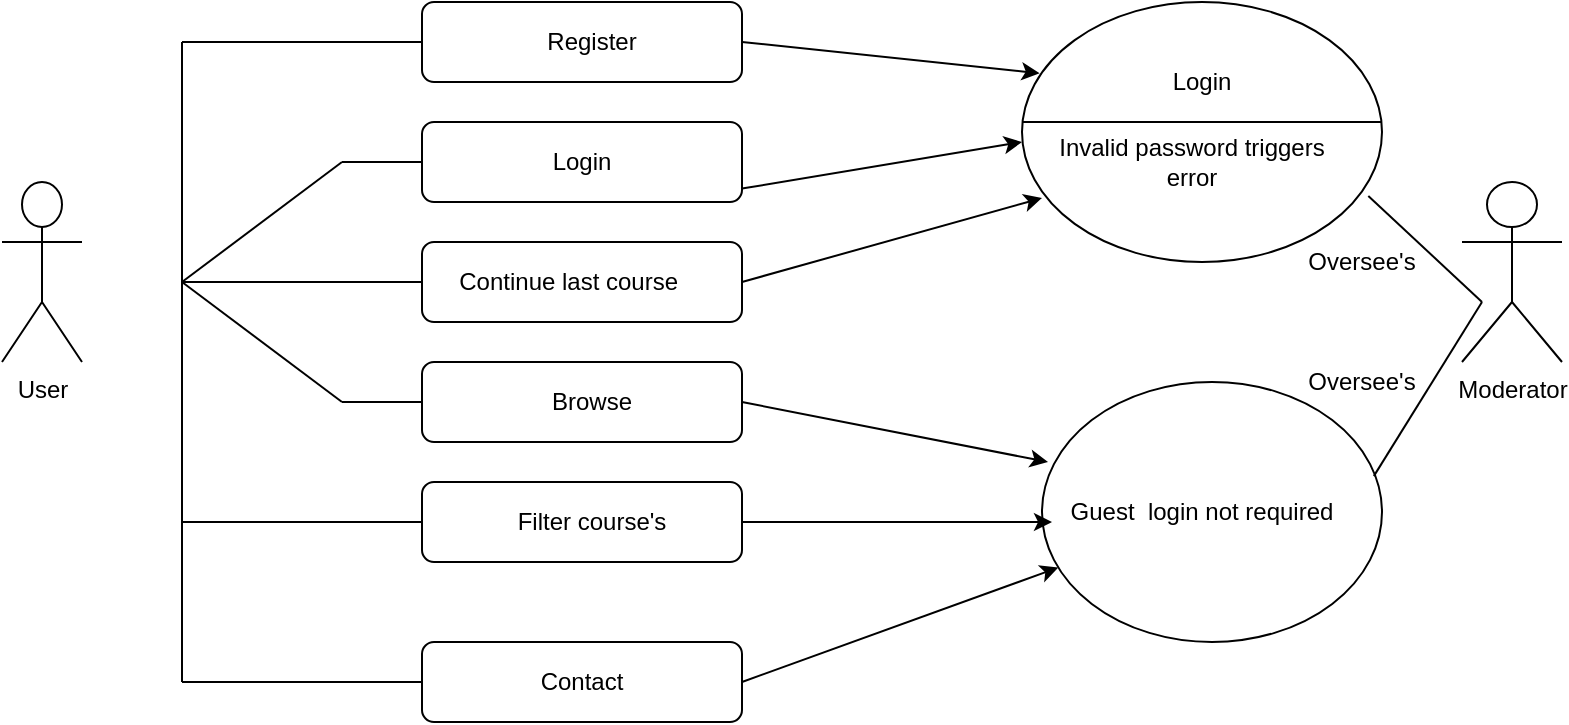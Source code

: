 <mxfile version="13.7.1" type="device"><diagram id="Vv3oRqgt01QbrIT9OaFq" name="Page-1"><mxGraphModel dx="689" dy="502" grid="1" gridSize="10" guides="1" tooltips="1" connect="1" arrows="1" fold="1" page="1" pageScale="1" pageWidth="827" pageHeight="1169" math="0" shadow="0"><root><mxCell id="0"/><mxCell id="1" parent="0"/><mxCell id="_ufzb7sWPmOp1httdUUY-1" value="User&lt;br&gt;" style="shape=umlActor;verticalLabelPosition=bottom;verticalAlign=top;html=1;outlineConnect=0;" parent="1" vertex="1"><mxGeometry x="30" y="230" width="40" height="90" as="geometry"/></mxCell><mxCell id="_ufzb7sWPmOp1httdUUY-2" value="" style="endArrow=none;html=1;" parent="1" edge="1"><mxGeometry width="50" height="50" relative="1" as="geometry"><mxPoint x="120" y="280" as="sourcePoint"/><mxPoint x="240" y="280" as="targetPoint"/></mxGeometry></mxCell><mxCell id="_ufzb7sWPmOp1httdUUY-6" value="" style="endArrow=none;html=1;" parent="1" edge="1"><mxGeometry width="50" height="50" relative="1" as="geometry"><mxPoint x="120" y="280" as="sourcePoint"/><mxPoint x="200" y="220" as="targetPoint"/></mxGeometry></mxCell><mxCell id="_ufzb7sWPmOp1httdUUY-7" value="" style="endArrow=none;html=1;" parent="1" edge="1"><mxGeometry width="50" height="50" relative="1" as="geometry"><mxPoint x="200" y="220" as="sourcePoint"/><mxPoint x="240" y="220" as="targetPoint"/></mxGeometry></mxCell><mxCell id="_ufzb7sWPmOp1httdUUY-8" value="" style="endArrow=none;html=1;" parent="1" edge="1"><mxGeometry width="50" height="50" relative="1" as="geometry"><mxPoint x="200" y="340" as="sourcePoint"/><mxPoint x="120" y="280" as="targetPoint"/></mxGeometry></mxCell><mxCell id="_ufzb7sWPmOp1httdUUY-9" value="" style="endArrow=none;html=1;" parent="1" edge="1"><mxGeometry width="50" height="50" relative="1" as="geometry"><mxPoint x="200" y="340" as="sourcePoint"/><mxPoint x="240" y="340" as="targetPoint"/></mxGeometry></mxCell><mxCell id="_ufzb7sWPmOp1httdUUY-10" value="" style="endArrow=none;html=1;" parent="1" edge="1"><mxGeometry width="50" height="50" relative="1" as="geometry"><mxPoint x="120" y="280" as="sourcePoint"/><mxPoint x="120" y="160" as="targetPoint"/></mxGeometry></mxCell><mxCell id="_ufzb7sWPmOp1httdUUY-11" value="" style="endArrow=none;html=1;" parent="1" edge="1"><mxGeometry width="50" height="50" relative="1" as="geometry"><mxPoint x="120" y="400" as="sourcePoint"/><mxPoint x="120" y="280" as="targetPoint"/></mxGeometry></mxCell><mxCell id="_ufzb7sWPmOp1httdUUY-14" value="" style="endArrow=none;html=1;" parent="1" edge="1"><mxGeometry width="50" height="50" relative="1" as="geometry"><mxPoint x="120" y="160" as="sourcePoint"/><mxPoint x="240" y="160" as="targetPoint"/></mxGeometry></mxCell><mxCell id="_ufzb7sWPmOp1httdUUY-15" value="" style="endArrow=none;html=1;" parent="1" edge="1"><mxGeometry width="50" height="50" relative="1" as="geometry"><mxPoint x="120" y="400" as="sourcePoint"/><mxPoint x="240" y="400" as="targetPoint"/></mxGeometry></mxCell><mxCell id="_ufzb7sWPmOp1httdUUY-16" value="" style="rounded=1;whiteSpace=wrap;html=1;" parent="1" vertex="1"><mxGeometry x="240" y="380" width="160" height="40" as="geometry"/></mxCell><mxCell id="_ufzb7sWPmOp1httdUUY-17" value="" style="rounded=1;whiteSpace=wrap;html=1;" parent="1" vertex="1"><mxGeometry x="240" y="140" width="160" height="40" as="geometry"/></mxCell><mxCell id="_ufzb7sWPmOp1httdUUY-18" value="" style="rounded=1;whiteSpace=wrap;html=1;" parent="1" vertex="1"><mxGeometry x="240" y="260" width="160" height="40" as="geometry"/></mxCell><mxCell id="_ufzb7sWPmOp1httdUUY-19" value="" style="rounded=1;whiteSpace=wrap;html=1;" parent="1" vertex="1"><mxGeometry x="240" y="200" width="160" height="40" as="geometry"/></mxCell><mxCell id="_ufzb7sWPmOp1httdUUY-20" value="" style="rounded=1;whiteSpace=wrap;html=1;" parent="1" vertex="1"><mxGeometry x="240" y="320" width="160" height="40" as="geometry"/></mxCell><mxCell id="_ufzb7sWPmOp1httdUUY-21" value="Register" style="text;html=1;strokeColor=none;fillColor=none;align=center;verticalAlign=middle;whiteSpace=wrap;rounded=0;" parent="1" vertex="1"><mxGeometry x="290" y="150" width="70" height="20" as="geometry"/></mxCell><mxCell id="_ufzb7sWPmOp1httdUUY-22" value="Login" style="text;html=1;strokeColor=none;fillColor=none;align=center;verticalAlign=middle;whiteSpace=wrap;rounded=0;" parent="1" vertex="1"><mxGeometry x="300" y="210" width="40" height="20" as="geometry"/></mxCell><mxCell id="_ufzb7sWPmOp1httdUUY-23" value="Continue last course&amp;nbsp;" style="text;html=1;strokeColor=none;fillColor=none;align=center;verticalAlign=middle;whiteSpace=wrap;rounded=0;" parent="1" vertex="1"><mxGeometry x="250" y="270" width="130" height="20" as="geometry"/></mxCell><mxCell id="_ufzb7sWPmOp1httdUUY-25" value="Browse" style="text;html=1;strokeColor=none;fillColor=none;align=center;verticalAlign=middle;whiteSpace=wrap;rounded=0;" parent="1" vertex="1"><mxGeometry x="260" y="330" width="130" height="20" as="geometry"/></mxCell><mxCell id="_ufzb7sWPmOp1httdUUY-26" value="Filter course's" style="text;html=1;strokeColor=none;fillColor=none;align=center;verticalAlign=middle;whiteSpace=wrap;rounded=0;" parent="1" vertex="1"><mxGeometry x="260" y="390" width="130" height="20" as="geometry"/></mxCell><mxCell id="_ufzb7sWPmOp1httdUUY-27" value="" style="ellipse;whiteSpace=wrap;html=1;gradientColor=#ffffff;" parent="1" vertex="1"><mxGeometry x="540" y="140" width="180" height="130" as="geometry"/></mxCell><mxCell id="_ufzb7sWPmOp1httdUUY-28" value="Login" style="text;html=1;strokeColor=none;fillColor=none;align=center;verticalAlign=middle;whiteSpace=wrap;rounded=0;" parent="1" vertex="1"><mxGeometry x="610" y="170" width="40" height="20" as="geometry"/></mxCell><mxCell id="_ufzb7sWPmOp1httdUUY-30" value="" style="endArrow=none;html=1;" parent="1" edge="1"><mxGeometry width="50" height="50" relative="1" as="geometry"><mxPoint x="540" y="200" as="sourcePoint"/><mxPoint x="720" y="200" as="targetPoint"/></mxGeometry></mxCell><mxCell id="_ufzb7sWPmOp1httdUUY-31" value="Invalid password triggers error" style="text;html=1;strokeColor=none;fillColor=none;align=center;verticalAlign=middle;whiteSpace=wrap;rounded=0;" parent="1" vertex="1"><mxGeometry x="550" y="200" width="150" height="40" as="geometry"/></mxCell><mxCell id="_ufzb7sWPmOp1httdUUY-32" value="" style="endArrow=classic;html=1;entryX=0.049;entryY=0.274;entryDx=0;entryDy=0;entryPerimeter=0;exitX=1;exitY=0.5;exitDx=0;exitDy=0;" parent="1" source="_ufzb7sWPmOp1httdUUY-17" target="_ufzb7sWPmOp1httdUUY-27" edge="1"><mxGeometry width="50" height="50" relative="1" as="geometry"><mxPoint x="400" y="140" as="sourcePoint"/><mxPoint x="580" y="170" as="targetPoint"/></mxGeometry></mxCell><mxCell id="_ufzb7sWPmOp1httdUUY-33" value="" style="endArrow=classic;html=1;" parent="1" edge="1"><mxGeometry width="50" height="50" relative="1" as="geometry"><mxPoint x="400" y="233.29" as="sourcePoint"/><mxPoint x="540" y="210" as="targetPoint"/></mxGeometry></mxCell><mxCell id="_ufzb7sWPmOp1httdUUY-34" value="" style="endArrow=classic;html=1;exitX=1;exitY=0.5;exitDx=0;exitDy=0;" parent="1" source="_ufzb7sWPmOp1httdUUY-18" edge="1"><mxGeometry width="50" height="50" relative="1" as="geometry"><mxPoint x="500" y="440" as="sourcePoint"/><mxPoint x="550" y="238" as="targetPoint"/></mxGeometry></mxCell><mxCell id="_ufzb7sWPmOp1httdUUY-36" value="" style="ellipse;whiteSpace=wrap;html=1;gradientColor=#ffffff;" parent="1" vertex="1"><mxGeometry x="550" y="330" width="170" height="130" as="geometry"/></mxCell><mxCell id="_ufzb7sWPmOp1httdUUY-37" value="" style="endArrow=classic;html=1;exitX=1;exitY=0.5;exitDx=0;exitDy=0;" parent="1" source="_ufzb7sWPmOp1httdUUY-20" edge="1"><mxGeometry width="50" height="50" relative="1" as="geometry"><mxPoint x="360" y="430" as="sourcePoint"/><mxPoint x="553" y="370" as="targetPoint"/></mxGeometry></mxCell><mxCell id="_ufzb7sWPmOp1httdUUY-38" value="" style="endArrow=classic;html=1;exitX=1;exitY=0.5;exitDx=0;exitDy=0;entryX=0;entryY=0.75;entryDx=0;entryDy=0;" parent="1" source="_ufzb7sWPmOp1httdUUY-16" target="_ufzb7sWPmOp1httdUUY-39" edge="1"><mxGeometry width="50" height="50" relative="1" as="geometry"><mxPoint x="360" y="430" as="sourcePoint"/><mxPoint x="540" y="400" as="targetPoint"/></mxGeometry></mxCell><mxCell id="_ufzb7sWPmOp1httdUUY-39" value="Guest &amp;nbsp;login not required" style="text;html=1;strokeColor=none;fillColor=none;align=center;verticalAlign=middle;whiteSpace=wrap;rounded=0;" parent="1" vertex="1"><mxGeometry x="555" y="385" width="150" height="20" as="geometry"/></mxCell><mxCell id="_ufzb7sWPmOp1httdUUY-40" value="Moderator" style="shape=umlActor;verticalLabelPosition=bottom;verticalAlign=top;html=1;outlineConnect=0;gradientColor=#ffffff;" parent="1" vertex="1"><mxGeometry x="760" y="230" width="50" height="90" as="geometry"/></mxCell><mxCell id="_ufzb7sWPmOp1httdUUY-43" value="" style="endArrow=none;html=1;entryX=0.976;entryY=0.362;entryDx=0;entryDy=0;entryPerimeter=0;" parent="1" target="_ufzb7sWPmOp1httdUUY-36" edge="1"><mxGeometry width="50" height="50" relative="1" as="geometry"><mxPoint x="770" y="290" as="sourcePoint"/><mxPoint x="650" y="470" as="targetPoint"/></mxGeometry></mxCell><mxCell id="_ufzb7sWPmOp1httdUUY-44" value="" style="endArrow=none;html=1;entryX=0.962;entryY=0.746;entryDx=0;entryDy=0;entryPerimeter=0;" parent="1" target="_ufzb7sWPmOp1httdUUY-27" edge="1"><mxGeometry width="50" height="50" relative="1" as="geometry"><mxPoint x="770" y="290" as="sourcePoint"/><mxPoint x="410" y="380" as="targetPoint"/></mxGeometry></mxCell><mxCell id="_ufzb7sWPmOp1httdUUY-45" value="Oversee's" style="text;html=1;strokeColor=none;fillColor=none;align=center;verticalAlign=middle;whiteSpace=wrap;rounded=0;" parent="1" vertex="1"><mxGeometry x="680" y="260" width="60" height="20" as="geometry"/></mxCell><mxCell id="_ufzb7sWPmOp1httdUUY-46" value="Oversee's" style="text;html=1;strokeColor=none;fillColor=none;align=center;verticalAlign=middle;whiteSpace=wrap;rounded=0;" parent="1" vertex="1"><mxGeometry x="690" y="320" width="40" height="20" as="geometry"/></mxCell><mxCell id="_ufzb7sWPmOp1httdUUY-55" value="" style="endArrow=none;html=1;" parent="1" edge="1"><mxGeometry width="50" height="50" relative="1" as="geometry"><mxPoint x="120" y="400" as="sourcePoint"/><mxPoint x="120" y="480" as="targetPoint"/></mxGeometry></mxCell><mxCell id="_ufzb7sWPmOp1httdUUY-56" value="" style="endArrow=none;html=1;" parent="1" edge="1"><mxGeometry width="50" height="50" relative="1" as="geometry"><mxPoint x="120" y="480" as="sourcePoint"/><mxPoint x="240" y="480" as="targetPoint"/></mxGeometry></mxCell><mxCell id="_ufzb7sWPmOp1httdUUY-57" value="" style="rounded=1;whiteSpace=wrap;html=1;gradientColor=#ffffff;" parent="1" vertex="1"><mxGeometry x="240" y="460" width="160" height="40" as="geometry"/></mxCell><mxCell id="_ufzb7sWPmOp1httdUUY-58" value="Contact" style="text;html=1;strokeColor=none;fillColor=none;align=center;verticalAlign=middle;whiteSpace=wrap;rounded=0;" parent="1" vertex="1"><mxGeometry x="240" y="470" width="160" height="20" as="geometry"/></mxCell><mxCell id="_ufzb7sWPmOp1httdUUY-59" value="" style="endArrow=classic;html=1;exitX=1;exitY=0.5;exitDx=0;exitDy=0;" parent="1" source="_ufzb7sWPmOp1httdUUY-58" target="_ufzb7sWPmOp1httdUUY-36" edge="1"><mxGeometry width="50" height="50" relative="1" as="geometry"><mxPoint x="360" y="430" as="sourcePoint"/><mxPoint x="550" y="470" as="targetPoint"/></mxGeometry></mxCell></root></mxGraphModel></diagram></mxfile>